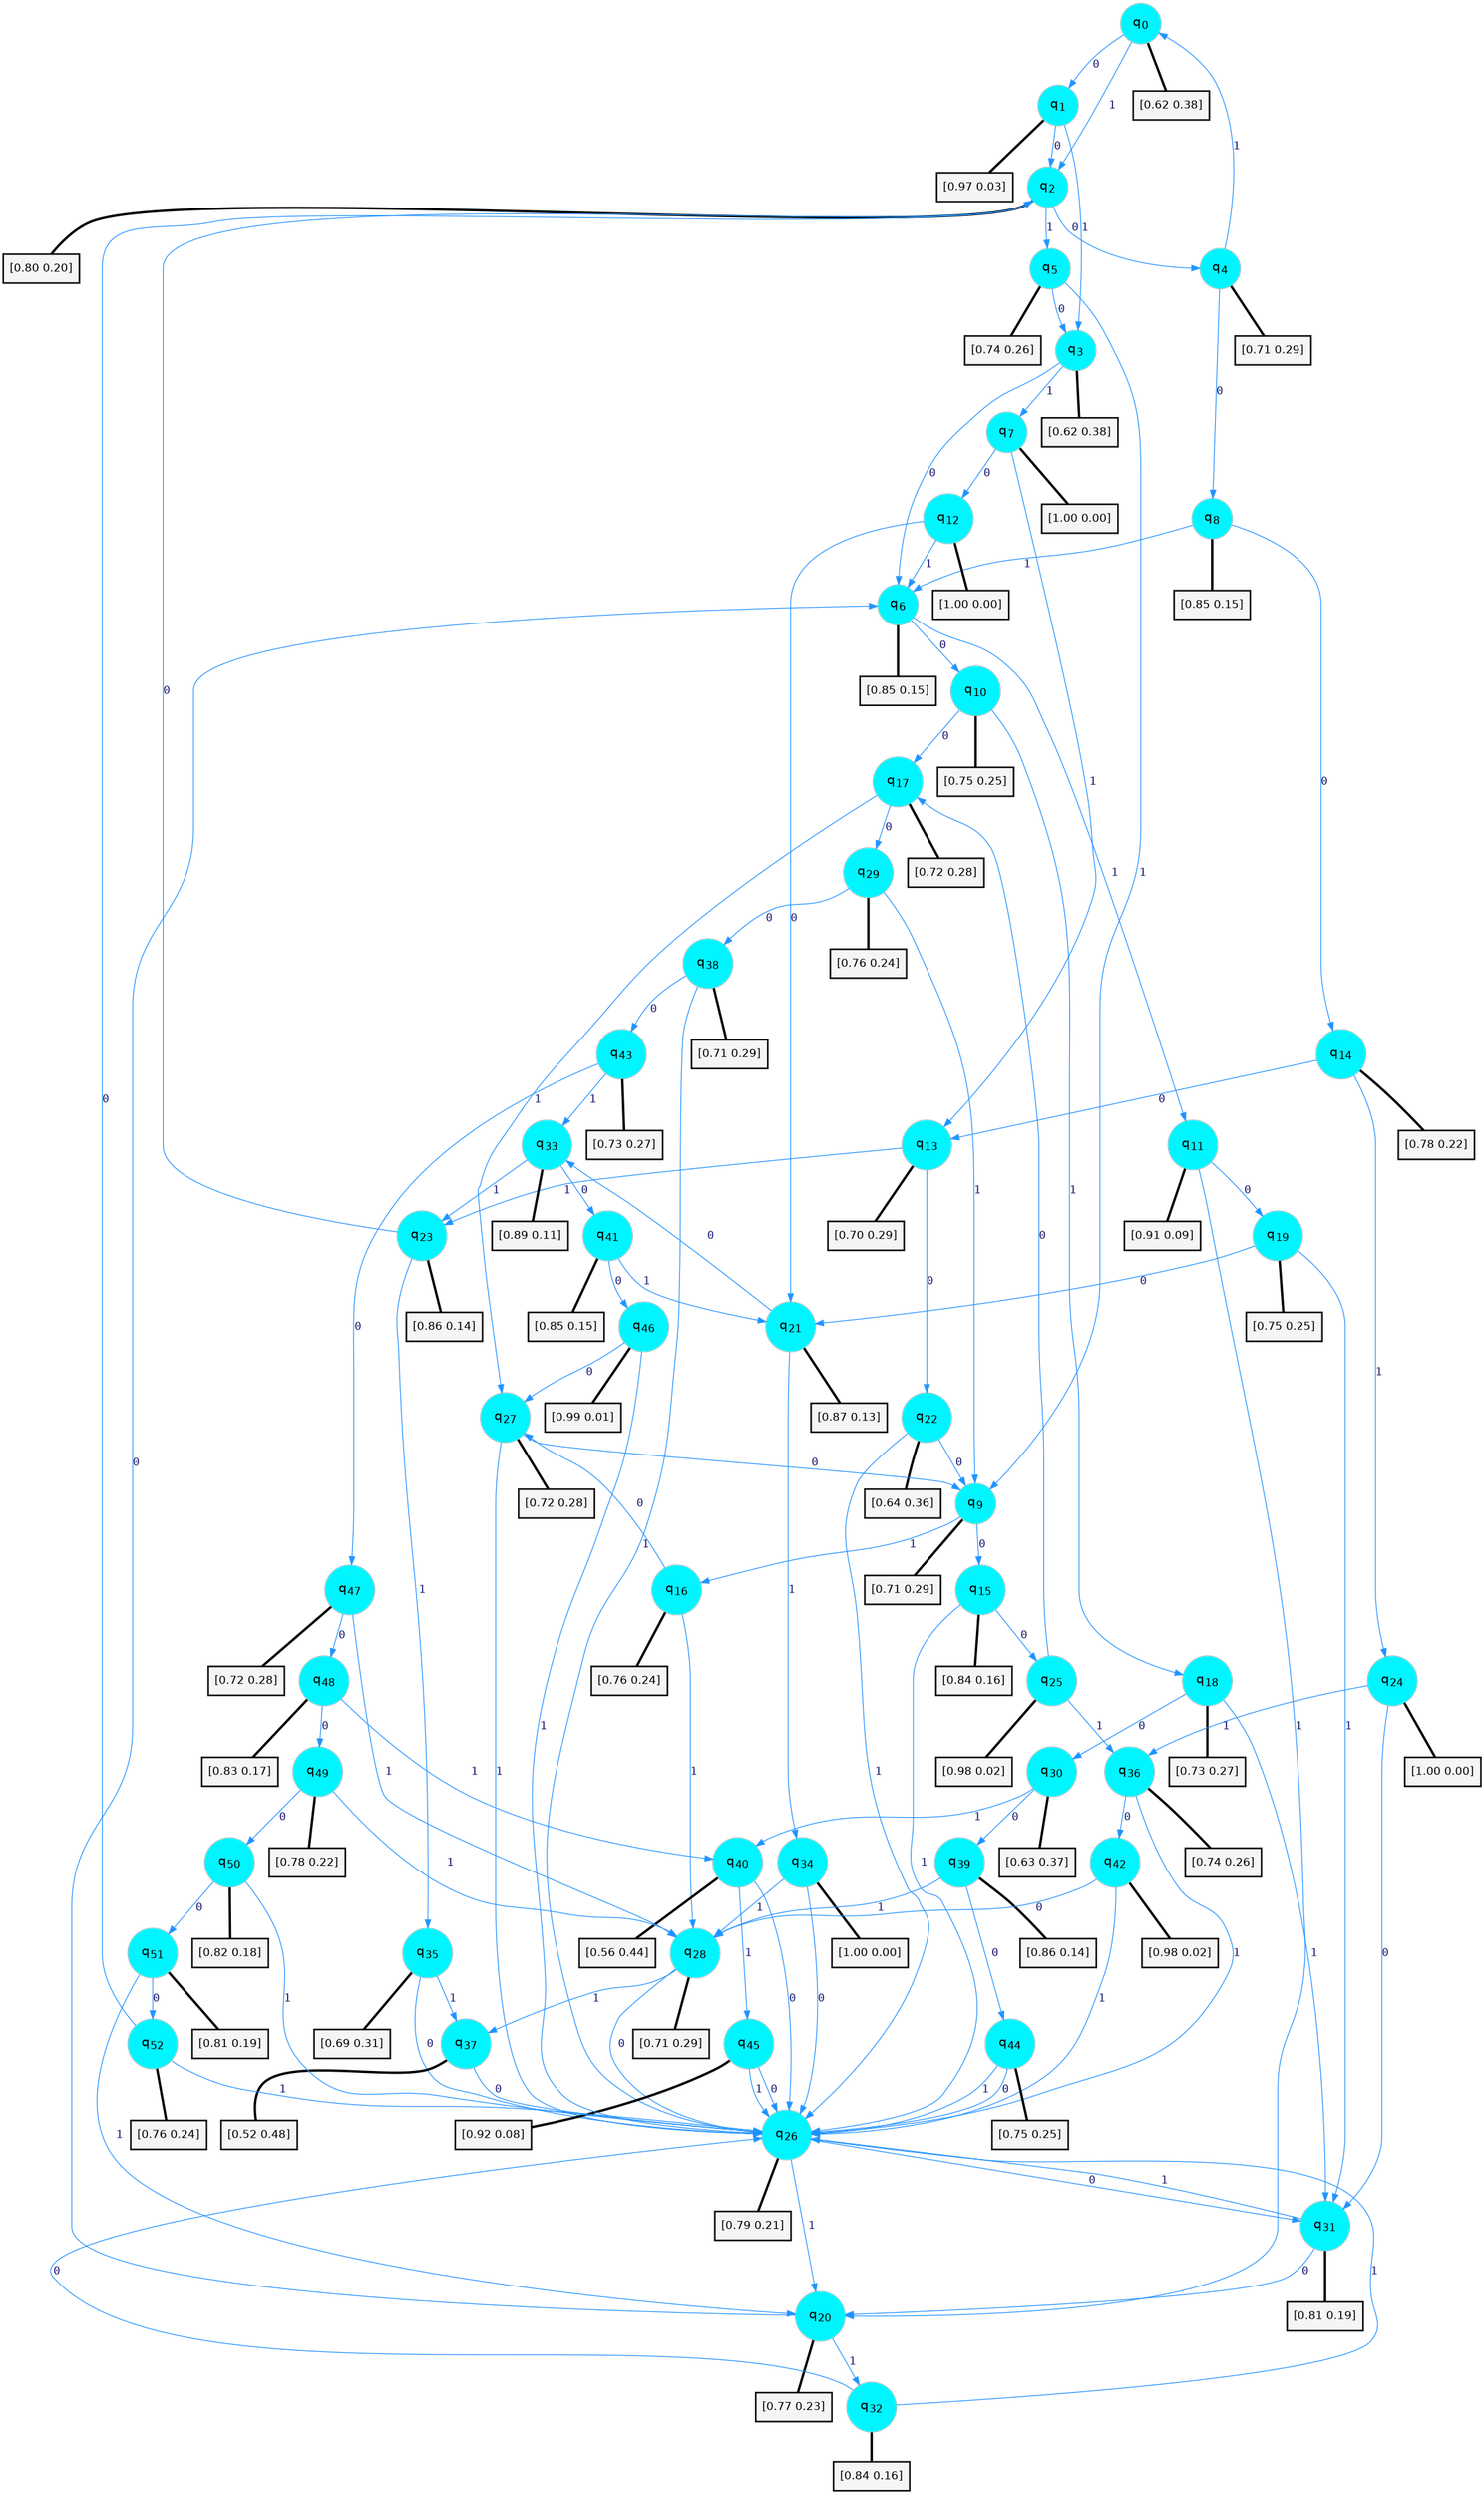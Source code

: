 digraph G {
graph [
bgcolor=transparent, dpi=300, rankdir=TD, size="40,25"];
node [
color=gray, fillcolor=turquoise1, fontcolor=black, fontname=Helvetica, fontsize=16, fontweight=bold, shape=circle, style=filled];
edge [
arrowsize=1, color=dodgerblue1, fontcolor=midnightblue, fontname=courier, fontweight=bold, penwidth=1, style=solid, weight=20];
0[label=<q<SUB>0</SUB>>];
1[label=<q<SUB>1</SUB>>];
2[label=<q<SUB>2</SUB>>];
3[label=<q<SUB>3</SUB>>];
4[label=<q<SUB>4</SUB>>];
5[label=<q<SUB>5</SUB>>];
6[label=<q<SUB>6</SUB>>];
7[label=<q<SUB>7</SUB>>];
8[label=<q<SUB>8</SUB>>];
9[label=<q<SUB>9</SUB>>];
10[label=<q<SUB>10</SUB>>];
11[label=<q<SUB>11</SUB>>];
12[label=<q<SUB>12</SUB>>];
13[label=<q<SUB>13</SUB>>];
14[label=<q<SUB>14</SUB>>];
15[label=<q<SUB>15</SUB>>];
16[label=<q<SUB>16</SUB>>];
17[label=<q<SUB>17</SUB>>];
18[label=<q<SUB>18</SUB>>];
19[label=<q<SUB>19</SUB>>];
20[label=<q<SUB>20</SUB>>];
21[label=<q<SUB>21</SUB>>];
22[label=<q<SUB>22</SUB>>];
23[label=<q<SUB>23</SUB>>];
24[label=<q<SUB>24</SUB>>];
25[label=<q<SUB>25</SUB>>];
26[label=<q<SUB>26</SUB>>];
27[label=<q<SUB>27</SUB>>];
28[label=<q<SUB>28</SUB>>];
29[label=<q<SUB>29</SUB>>];
30[label=<q<SUB>30</SUB>>];
31[label=<q<SUB>31</SUB>>];
32[label=<q<SUB>32</SUB>>];
33[label=<q<SUB>33</SUB>>];
34[label=<q<SUB>34</SUB>>];
35[label=<q<SUB>35</SUB>>];
36[label=<q<SUB>36</SUB>>];
37[label=<q<SUB>37</SUB>>];
38[label=<q<SUB>38</SUB>>];
39[label=<q<SUB>39</SUB>>];
40[label=<q<SUB>40</SUB>>];
41[label=<q<SUB>41</SUB>>];
42[label=<q<SUB>42</SUB>>];
43[label=<q<SUB>43</SUB>>];
44[label=<q<SUB>44</SUB>>];
45[label=<q<SUB>45</SUB>>];
46[label=<q<SUB>46</SUB>>];
47[label=<q<SUB>47</SUB>>];
48[label=<q<SUB>48</SUB>>];
49[label=<q<SUB>49</SUB>>];
50[label=<q<SUB>50</SUB>>];
51[label=<q<SUB>51</SUB>>];
52[label=<q<SUB>52</SUB>>];
53[label="[0.62 0.38]", shape=box,fontcolor=black, fontname=Helvetica, fontsize=14, penwidth=2, fillcolor=whitesmoke,color=black];
54[label="[0.97 0.03]", shape=box,fontcolor=black, fontname=Helvetica, fontsize=14, penwidth=2, fillcolor=whitesmoke,color=black];
55[label="[0.80 0.20]", shape=box,fontcolor=black, fontname=Helvetica, fontsize=14, penwidth=2, fillcolor=whitesmoke,color=black];
56[label="[0.62 0.38]", shape=box,fontcolor=black, fontname=Helvetica, fontsize=14, penwidth=2, fillcolor=whitesmoke,color=black];
57[label="[0.71 0.29]", shape=box,fontcolor=black, fontname=Helvetica, fontsize=14, penwidth=2, fillcolor=whitesmoke,color=black];
58[label="[0.74 0.26]", shape=box,fontcolor=black, fontname=Helvetica, fontsize=14, penwidth=2, fillcolor=whitesmoke,color=black];
59[label="[0.85 0.15]", shape=box,fontcolor=black, fontname=Helvetica, fontsize=14, penwidth=2, fillcolor=whitesmoke,color=black];
60[label="[1.00 0.00]", shape=box,fontcolor=black, fontname=Helvetica, fontsize=14, penwidth=2, fillcolor=whitesmoke,color=black];
61[label="[0.85 0.15]", shape=box,fontcolor=black, fontname=Helvetica, fontsize=14, penwidth=2, fillcolor=whitesmoke,color=black];
62[label="[0.71 0.29]", shape=box,fontcolor=black, fontname=Helvetica, fontsize=14, penwidth=2, fillcolor=whitesmoke,color=black];
63[label="[0.75 0.25]", shape=box,fontcolor=black, fontname=Helvetica, fontsize=14, penwidth=2, fillcolor=whitesmoke,color=black];
64[label="[0.91 0.09]", shape=box,fontcolor=black, fontname=Helvetica, fontsize=14, penwidth=2, fillcolor=whitesmoke,color=black];
65[label="[1.00 0.00]", shape=box,fontcolor=black, fontname=Helvetica, fontsize=14, penwidth=2, fillcolor=whitesmoke,color=black];
66[label="[0.70 0.29]", shape=box,fontcolor=black, fontname=Helvetica, fontsize=14, penwidth=2, fillcolor=whitesmoke,color=black];
67[label="[0.78 0.22]", shape=box,fontcolor=black, fontname=Helvetica, fontsize=14, penwidth=2, fillcolor=whitesmoke,color=black];
68[label="[0.84 0.16]", shape=box,fontcolor=black, fontname=Helvetica, fontsize=14, penwidth=2, fillcolor=whitesmoke,color=black];
69[label="[0.76 0.24]", shape=box,fontcolor=black, fontname=Helvetica, fontsize=14, penwidth=2, fillcolor=whitesmoke,color=black];
70[label="[0.72 0.28]", shape=box,fontcolor=black, fontname=Helvetica, fontsize=14, penwidth=2, fillcolor=whitesmoke,color=black];
71[label="[0.73 0.27]", shape=box,fontcolor=black, fontname=Helvetica, fontsize=14, penwidth=2, fillcolor=whitesmoke,color=black];
72[label="[0.75 0.25]", shape=box,fontcolor=black, fontname=Helvetica, fontsize=14, penwidth=2, fillcolor=whitesmoke,color=black];
73[label="[0.77 0.23]", shape=box,fontcolor=black, fontname=Helvetica, fontsize=14, penwidth=2, fillcolor=whitesmoke,color=black];
74[label="[0.87 0.13]", shape=box,fontcolor=black, fontname=Helvetica, fontsize=14, penwidth=2, fillcolor=whitesmoke,color=black];
75[label="[0.64 0.36]", shape=box,fontcolor=black, fontname=Helvetica, fontsize=14, penwidth=2, fillcolor=whitesmoke,color=black];
76[label="[0.86 0.14]", shape=box,fontcolor=black, fontname=Helvetica, fontsize=14, penwidth=2, fillcolor=whitesmoke,color=black];
77[label="[1.00 0.00]", shape=box,fontcolor=black, fontname=Helvetica, fontsize=14, penwidth=2, fillcolor=whitesmoke,color=black];
78[label="[0.98 0.02]", shape=box,fontcolor=black, fontname=Helvetica, fontsize=14, penwidth=2, fillcolor=whitesmoke,color=black];
79[label="[0.79 0.21]", shape=box,fontcolor=black, fontname=Helvetica, fontsize=14, penwidth=2, fillcolor=whitesmoke,color=black];
80[label="[0.72 0.28]", shape=box,fontcolor=black, fontname=Helvetica, fontsize=14, penwidth=2, fillcolor=whitesmoke,color=black];
81[label="[0.71 0.29]", shape=box,fontcolor=black, fontname=Helvetica, fontsize=14, penwidth=2, fillcolor=whitesmoke,color=black];
82[label="[0.76 0.24]", shape=box,fontcolor=black, fontname=Helvetica, fontsize=14, penwidth=2, fillcolor=whitesmoke,color=black];
83[label="[0.63 0.37]", shape=box,fontcolor=black, fontname=Helvetica, fontsize=14, penwidth=2, fillcolor=whitesmoke,color=black];
84[label="[0.81 0.19]", shape=box,fontcolor=black, fontname=Helvetica, fontsize=14, penwidth=2, fillcolor=whitesmoke,color=black];
85[label="[0.84 0.16]", shape=box,fontcolor=black, fontname=Helvetica, fontsize=14, penwidth=2, fillcolor=whitesmoke,color=black];
86[label="[0.89 0.11]", shape=box,fontcolor=black, fontname=Helvetica, fontsize=14, penwidth=2, fillcolor=whitesmoke,color=black];
87[label="[1.00 0.00]", shape=box,fontcolor=black, fontname=Helvetica, fontsize=14, penwidth=2, fillcolor=whitesmoke,color=black];
88[label="[0.69 0.31]", shape=box,fontcolor=black, fontname=Helvetica, fontsize=14, penwidth=2, fillcolor=whitesmoke,color=black];
89[label="[0.74 0.26]", shape=box,fontcolor=black, fontname=Helvetica, fontsize=14, penwidth=2, fillcolor=whitesmoke,color=black];
90[label="[0.52 0.48]", shape=box,fontcolor=black, fontname=Helvetica, fontsize=14, penwidth=2, fillcolor=whitesmoke,color=black];
91[label="[0.71 0.29]", shape=box,fontcolor=black, fontname=Helvetica, fontsize=14, penwidth=2, fillcolor=whitesmoke,color=black];
92[label="[0.86 0.14]", shape=box,fontcolor=black, fontname=Helvetica, fontsize=14, penwidth=2, fillcolor=whitesmoke,color=black];
93[label="[0.56 0.44]", shape=box,fontcolor=black, fontname=Helvetica, fontsize=14, penwidth=2, fillcolor=whitesmoke,color=black];
94[label="[0.85 0.15]", shape=box,fontcolor=black, fontname=Helvetica, fontsize=14, penwidth=2, fillcolor=whitesmoke,color=black];
95[label="[0.98 0.02]", shape=box,fontcolor=black, fontname=Helvetica, fontsize=14, penwidth=2, fillcolor=whitesmoke,color=black];
96[label="[0.73 0.27]", shape=box,fontcolor=black, fontname=Helvetica, fontsize=14, penwidth=2, fillcolor=whitesmoke,color=black];
97[label="[0.75 0.25]", shape=box,fontcolor=black, fontname=Helvetica, fontsize=14, penwidth=2, fillcolor=whitesmoke,color=black];
98[label="[0.92 0.08]", shape=box,fontcolor=black, fontname=Helvetica, fontsize=14, penwidth=2, fillcolor=whitesmoke,color=black];
99[label="[0.99 0.01]", shape=box,fontcolor=black, fontname=Helvetica, fontsize=14, penwidth=2, fillcolor=whitesmoke,color=black];
100[label="[0.72 0.28]", shape=box,fontcolor=black, fontname=Helvetica, fontsize=14, penwidth=2, fillcolor=whitesmoke,color=black];
101[label="[0.83 0.17]", shape=box,fontcolor=black, fontname=Helvetica, fontsize=14, penwidth=2, fillcolor=whitesmoke,color=black];
102[label="[0.78 0.22]", shape=box,fontcolor=black, fontname=Helvetica, fontsize=14, penwidth=2, fillcolor=whitesmoke,color=black];
103[label="[0.82 0.18]", shape=box,fontcolor=black, fontname=Helvetica, fontsize=14, penwidth=2, fillcolor=whitesmoke,color=black];
104[label="[0.81 0.19]", shape=box,fontcolor=black, fontname=Helvetica, fontsize=14, penwidth=2, fillcolor=whitesmoke,color=black];
105[label="[0.76 0.24]", shape=box,fontcolor=black, fontname=Helvetica, fontsize=14, penwidth=2, fillcolor=whitesmoke,color=black];
0->1 [label=0];
0->2 [label=1];
0->53 [arrowhead=none, penwidth=3,color=black];
1->2 [label=0];
1->3 [label=1];
1->54 [arrowhead=none, penwidth=3,color=black];
2->4 [label=0];
2->5 [label=1];
2->55 [arrowhead=none, penwidth=3,color=black];
3->6 [label=0];
3->7 [label=1];
3->56 [arrowhead=none, penwidth=3,color=black];
4->8 [label=0];
4->0 [label=1];
4->57 [arrowhead=none, penwidth=3,color=black];
5->3 [label=0];
5->9 [label=1];
5->58 [arrowhead=none, penwidth=3,color=black];
6->10 [label=0];
6->11 [label=1];
6->59 [arrowhead=none, penwidth=3,color=black];
7->12 [label=0];
7->13 [label=1];
7->60 [arrowhead=none, penwidth=3,color=black];
8->14 [label=0];
8->6 [label=1];
8->61 [arrowhead=none, penwidth=3,color=black];
9->15 [label=0];
9->16 [label=1];
9->62 [arrowhead=none, penwidth=3,color=black];
10->17 [label=0];
10->18 [label=1];
10->63 [arrowhead=none, penwidth=3,color=black];
11->19 [label=0];
11->20 [label=1];
11->64 [arrowhead=none, penwidth=3,color=black];
12->21 [label=0];
12->6 [label=1];
12->65 [arrowhead=none, penwidth=3,color=black];
13->22 [label=0];
13->23 [label=1];
13->66 [arrowhead=none, penwidth=3,color=black];
14->13 [label=0];
14->24 [label=1];
14->67 [arrowhead=none, penwidth=3,color=black];
15->25 [label=0];
15->26 [label=1];
15->68 [arrowhead=none, penwidth=3,color=black];
16->27 [label=0];
16->28 [label=1];
16->69 [arrowhead=none, penwidth=3,color=black];
17->29 [label=0];
17->27 [label=1];
17->70 [arrowhead=none, penwidth=3,color=black];
18->30 [label=0];
18->31 [label=1];
18->71 [arrowhead=none, penwidth=3,color=black];
19->21 [label=0];
19->31 [label=1];
19->72 [arrowhead=none, penwidth=3,color=black];
20->6 [label=0];
20->32 [label=1];
20->73 [arrowhead=none, penwidth=3,color=black];
21->33 [label=0];
21->34 [label=1];
21->74 [arrowhead=none, penwidth=3,color=black];
22->9 [label=0];
22->26 [label=1];
22->75 [arrowhead=none, penwidth=3,color=black];
23->2 [label=0];
23->35 [label=1];
23->76 [arrowhead=none, penwidth=3,color=black];
24->31 [label=0];
24->36 [label=1];
24->77 [arrowhead=none, penwidth=3,color=black];
25->17 [label=0];
25->36 [label=1];
25->78 [arrowhead=none, penwidth=3,color=black];
26->31 [label=0];
26->20 [label=1];
26->79 [arrowhead=none, penwidth=3,color=black];
27->9 [label=0];
27->26 [label=1];
27->80 [arrowhead=none, penwidth=3,color=black];
28->26 [label=0];
28->37 [label=1];
28->81 [arrowhead=none, penwidth=3,color=black];
29->38 [label=0];
29->9 [label=1];
29->82 [arrowhead=none, penwidth=3,color=black];
30->39 [label=0];
30->40 [label=1];
30->83 [arrowhead=none, penwidth=3,color=black];
31->20 [label=0];
31->26 [label=1];
31->84 [arrowhead=none, penwidth=3,color=black];
32->26 [label=0];
32->26 [label=1];
32->85 [arrowhead=none, penwidth=3,color=black];
33->41 [label=0];
33->23 [label=1];
33->86 [arrowhead=none, penwidth=3,color=black];
34->26 [label=0];
34->28 [label=1];
34->87 [arrowhead=none, penwidth=3,color=black];
35->26 [label=0];
35->37 [label=1];
35->88 [arrowhead=none, penwidth=3,color=black];
36->42 [label=0];
36->26 [label=1];
36->89 [arrowhead=none, penwidth=3,color=black];
37->26 [label=0];
37->90 [arrowhead=none, penwidth=3,color=black];
38->43 [label=0];
38->26 [label=1];
38->91 [arrowhead=none, penwidth=3,color=black];
39->44 [label=0];
39->28 [label=1];
39->92 [arrowhead=none, penwidth=3,color=black];
40->26 [label=0];
40->45 [label=1];
40->93 [arrowhead=none, penwidth=3,color=black];
41->46 [label=0];
41->21 [label=1];
41->94 [arrowhead=none, penwidth=3,color=black];
42->28 [label=0];
42->26 [label=1];
42->95 [arrowhead=none, penwidth=3,color=black];
43->47 [label=0];
43->33 [label=1];
43->96 [arrowhead=none, penwidth=3,color=black];
44->26 [label=0];
44->26 [label=1];
44->97 [arrowhead=none, penwidth=3,color=black];
45->26 [label=0];
45->26 [label=1];
45->98 [arrowhead=none, penwidth=3,color=black];
46->27 [label=0];
46->26 [label=1];
46->99 [arrowhead=none, penwidth=3,color=black];
47->48 [label=0];
47->28 [label=1];
47->100 [arrowhead=none, penwidth=3,color=black];
48->49 [label=0];
48->40 [label=1];
48->101 [arrowhead=none, penwidth=3,color=black];
49->50 [label=0];
49->28 [label=1];
49->102 [arrowhead=none, penwidth=3,color=black];
50->51 [label=0];
50->26 [label=1];
50->103 [arrowhead=none, penwidth=3,color=black];
51->52 [label=0];
51->20 [label=1];
51->104 [arrowhead=none, penwidth=3,color=black];
52->2 [label=0];
52->26 [label=1];
52->105 [arrowhead=none, penwidth=3,color=black];
}
